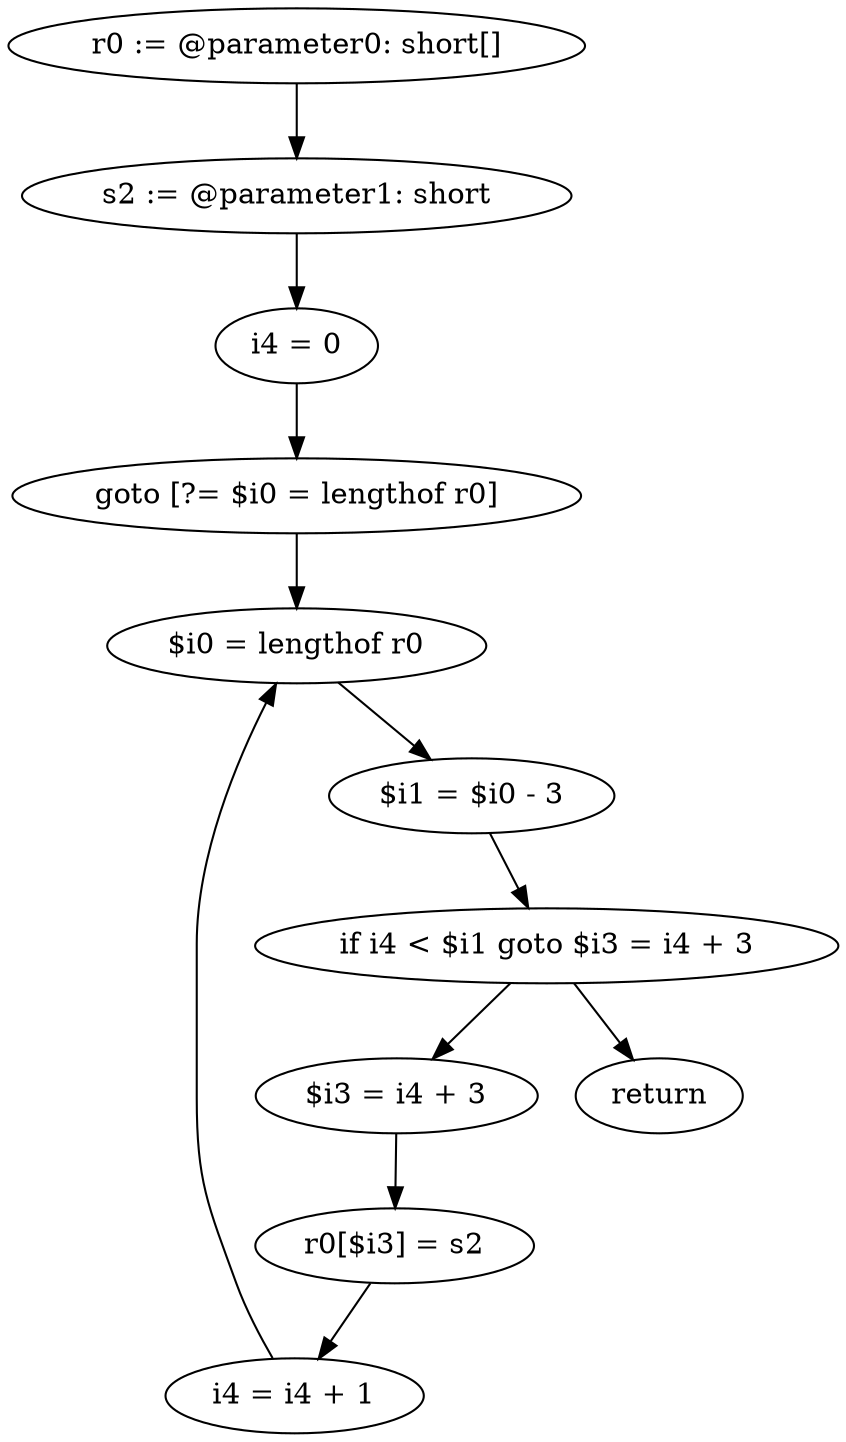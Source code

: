 digraph "unitGraph" {
    "r0 := @parameter0: short[]"
    "s2 := @parameter1: short"
    "i4 = 0"
    "goto [?= $i0 = lengthof r0]"
    "$i3 = i4 + 3"
    "r0[$i3] = s2"
    "i4 = i4 + 1"
    "$i0 = lengthof r0"
    "$i1 = $i0 - 3"
    "if i4 < $i1 goto $i3 = i4 + 3"
    "return"
    "r0 := @parameter0: short[]"->"s2 := @parameter1: short";
    "s2 := @parameter1: short"->"i4 = 0";
    "i4 = 0"->"goto [?= $i0 = lengthof r0]";
    "goto [?= $i0 = lengthof r0]"->"$i0 = lengthof r0";
    "$i3 = i4 + 3"->"r0[$i3] = s2";
    "r0[$i3] = s2"->"i4 = i4 + 1";
    "i4 = i4 + 1"->"$i0 = lengthof r0";
    "$i0 = lengthof r0"->"$i1 = $i0 - 3";
    "$i1 = $i0 - 3"->"if i4 < $i1 goto $i3 = i4 + 3";
    "if i4 < $i1 goto $i3 = i4 + 3"->"return";
    "if i4 < $i1 goto $i3 = i4 + 3"->"$i3 = i4 + 3";
}
